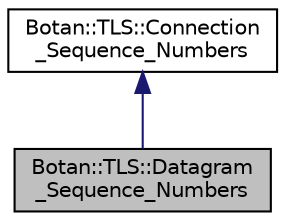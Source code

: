 digraph "Botan::TLS::Datagram_Sequence_Numbers"
{
  edge [fontname="Helvetica",fontsize="10",labelfontname="Helvetica",labelfontsize="10"];
  node [fontname="Helvetica",fontsize="10",shape=record];
  Node0 [label="Botan::TLS::Datagram\l_Sequence_Numbers",height=0.2,width=0.4,color="black", fillcolor="grey75", style="filled", fontcolor="black"];
  Node1 -> Node0 [dir="back",color="midnightblue",fontsize="10",style="solid"];
  Node1 [label="Botan::TLS::Connection\l_Sequence_Numbers",height=0.2,width=0.4,color="black", fillcolor="white", style="filled",URL="$class_botan_1_1_t_l_s_1_1_connection___sequence___numbers.html"];
}
